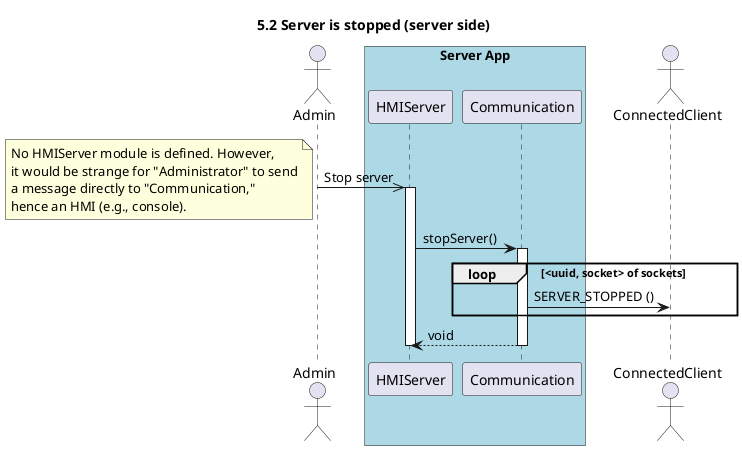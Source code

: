 @startuml 5.2 Server is stopped (server side)
title 5.2 Server is stopped (server side)

actor Admin as admin

box "Server App" #LightBlue
    participant HMIServer as hmi
    participant Communication as com
end box

actor ConnectedClient as client

admin ->> hmi : Stop server
note left : No HMIServer module is defined. However, \nit would be strange for "Administrator" to send\na message directly to "Communication,"\nhence an HMI (e.g., console).
activate hmi

hmi -> com++ : stopServer()

loop <uuid, socket> of sockets
    com -> client : SERVER_STOPPED ()
end

return void

deactivate hmi

@enduml
